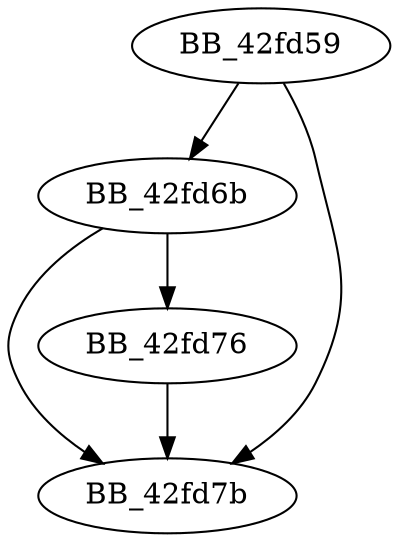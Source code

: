 DiGraph __abnormal_termination{
BB_42fd59->BB_42fd6b
BB_42fd59->BB_42fd7b
BB_42fd6b->BB_42fd76
BB_42fd6b->BB_42fd7b
BB_42fd76->BB_42fd7b
}
